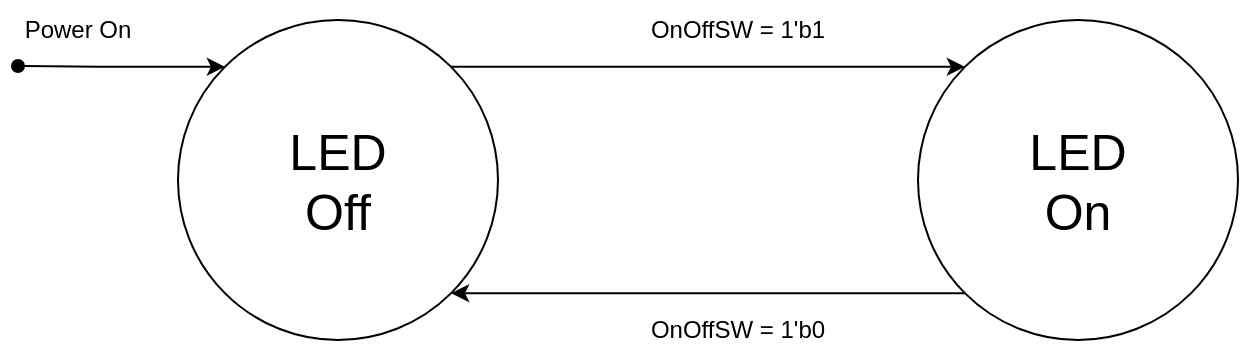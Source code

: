 <mxfile version="20.3.0" type="device"><diagram id="DLkBuNShLzG-gJ0KgFbU" name="페이지-1"><mxGraphModel dx="1038" dy="649" grid="1" gridSize="10" guides="1" tooltips="1" connect="1" arrows="1" fold="1" page="1" pageScale="1" pageWidth="1169" pageHeight="827" math="0" shadow="0"><root><mxCell id="0"/><mxCell id="1" parent="0"/><mxCell id="IUTlcyEUhT6O3gXrkymb-5" style="edgeStyle=orthogonalEdgeStyle;rounded=0;orthogonalLoop=1;jettySize=auto;html=1;exitX=1;exitY=0;exitDx=0;exitDy=0;entryX=0;entryY=0;entryDx=0;entryDy=0;" edge="1" parent="1" source="IUTlcyEUhT6O3gXrkymb-1" target="IUTlcyEUhT6O3gXrkymb-2"><mxGeometry relative="1" as="geometry"/></mxCell><mxCell id="IUTlcyEUhT6O3gXrkymb-7" style="edgeStyle=orthogonalEdgeStyle;rounded=0;orthogonalLoop=1;jettySize=auto;html=1;exitX=0;exitY=0;exitDx=0;exitDy=0;startArrow=classic;startFill=1;endArrow=oval;endFill=1;" edge="1" parent="1" source="IUTlcyEUhT6O3gXrkymb-1"><mxGeometry relative="1" as="geometry"><mxPoint x="210" y="213" as="targetPoint"/></mxGeometry></mxCell><mxCell id="IUTlcyEUhT6O3gXrkymb-1" value="&lt;font style=&quot;font-size: 25px;&quot;&gt;LED&lt;br&gt;Off&lt;/font&gt;" style="ellipse;whiteSpace=wrap;html=1;aspect=fixed;" vertex="1" parent="1"><mxGeometry x="290" y="190" width="160" height="160" as="geometry"/></mxCell><mxCell id="IUTlcyEUhT6O3gXrkymb-6" style="edgeStyle=orthogonalEdgeStyle;rounded=0;orthogonalLoop=1;jettySize=auto;html=1;exitX=0;exitY=1;exitDx=0;exitDy=0;entryX=1;entryY=1;entryDx=0;entryDy=0;" edge="1" parent="1" source="IUTlcyEUhT6O3gXrkymb-2" target="IUTlcyEUhT6O3gXrkymb-1"><mxGeometry relative="1" as="geometry"/></mxCell><mxCell id="IUTlcyEUhT6O3gXrkymb-2" value="&lt;font style=&quot;font-size: 25px;&quot;&gt;LED&lt;br&gt;On&lt;/font&gt;" style="ellipse;whiteSpace=wrap;html=1;aspect=fixed;" vertex="1" parent="1"><mxGeometry x="660" y="190" width="160" height="160" as="geometry"/></mxCell><mxCell id="IUTlcyEUhT6O3gXrkymb-8" value="Power On" style="text;html=1;strokeColor=none;fillColor=none;align=center;verticalAlign=middle;whiteSpace=wrap;rounded=0;" vertex="1" parent="1"><mxGeometry x="210" y="180" width="60" height="30" as="geometry"/></mxCell><mxCell id="IUTlcyEUhT6O3gXrkymb-9" value="OnOffSW = 1'b1" style="text;html=1;strokeColor=none;fillColor=none;align=center;verticalAlign=middle;whiteSpace=wrap;rounded=0;" vertex="1" parent="1"><mxGeometry x="510" y="180" width="120" height="30" as="geometry"/></mxCell><mxCell id="IUTlcyEUhT6O3gXrkymb-10" value="OnOffSW = 1'b0" style="text;html=1;strokeColor=none;fillColor=none;align=center;verticalAlign=middle;whiteSpace=wrap;rounded=0;" vertex="1" parent="1"><mxGeometry x="510" y="330" width="120" height="30" as="geometry"/></mxCell></root></mxGraphModel></diagram></mxfile>